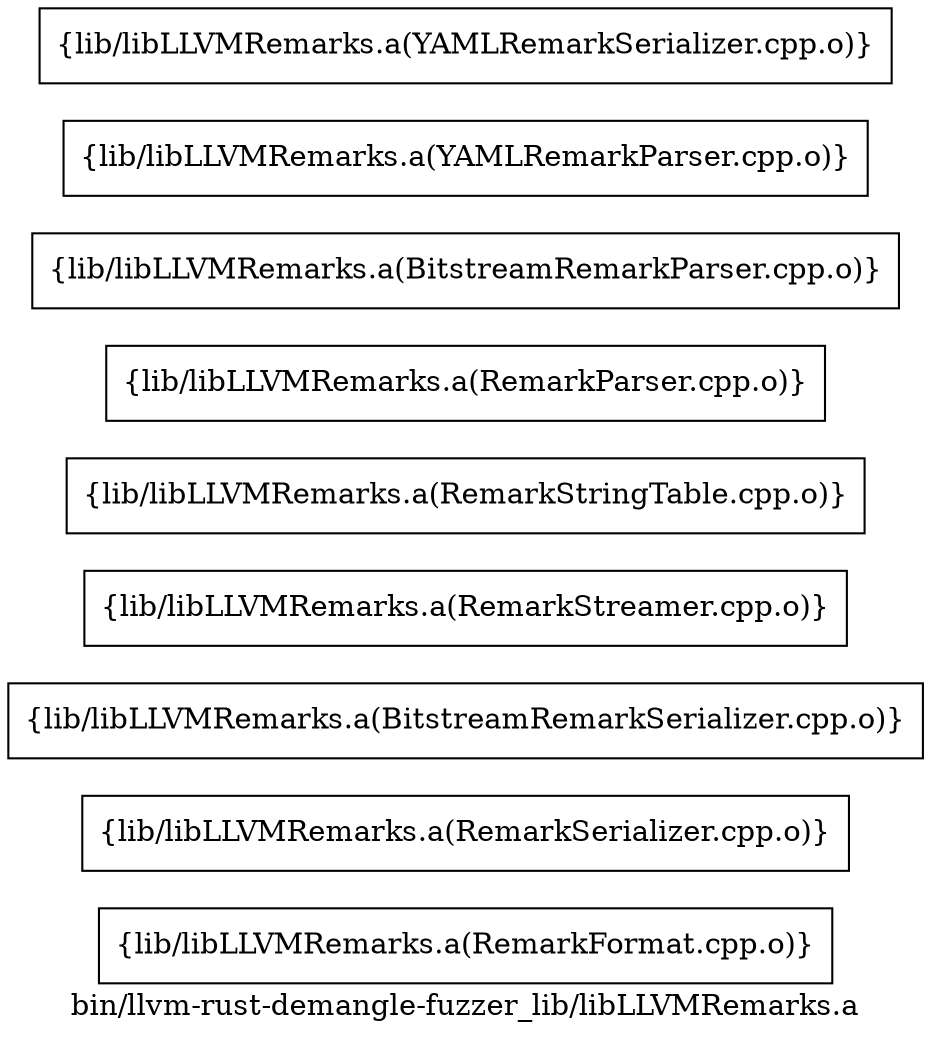 digraph "bin/llvm-rust-demangle-fuzzer_lib/libLLVMRemarks.a" {
	label="bin/llvm-rust-demangle-fuzzer_lib/libLLVMRemarks.a";
	rankdir=LR;

	Node0x55e5f78ad9c8 [shape=record,shape=box,group=0,label="{lib/libLLVMRemarks.a(RemarkFormat.cpp.o)}"];
	Node0x55e5f78acb68 [shape=record,shape=box,group=0,label="{lib/libLLVMRemarks.a(RemarkSerializer.cpp.o)}"];
	Node0x55e5f78ae6e8 [shape=record,shape=box,group=0,label="{lib/libLLVMRemarks.a(BitstreamRemarkSerializer.cpp.o)}"];
	Node0x55e5f78aee18 [shape=record,shape=box,group=0,label="{lib/libLLVMRemarks.a(RemarkStreamer.cpp.o)}"];
	Node0x55e5f78adc98 [shape=record,shape=box,group=0,label="{lib/libLLVMRemarks.a(RemarkStringTable.cpp.o)}"];
	Node0x55e5f78b0a88 [shape=record,shape=box,group=0,label="{lib/libLLVMRemarks.a(RemarkParser.cpp.o)}"];
	Node0x55e5f78b1118 [shape=record,shape=box,group=0,label="{lib/libLLVMRemarks.a(BitstreamRemarkParser.cpp.o)}"];
	Node0x55e5f78aeff8 [shape=record,shape=box,group=0,label="{lib/libLLVMRemarks.a(YAMLRemarkParser.cpp.o)}"];
	Node0x55e5f78af868 [shape=record,shape=box,group=0,label="{lib/libLLVMRemarks.a(YAMLRemarkSerializer.cpp.o)}"];
}
